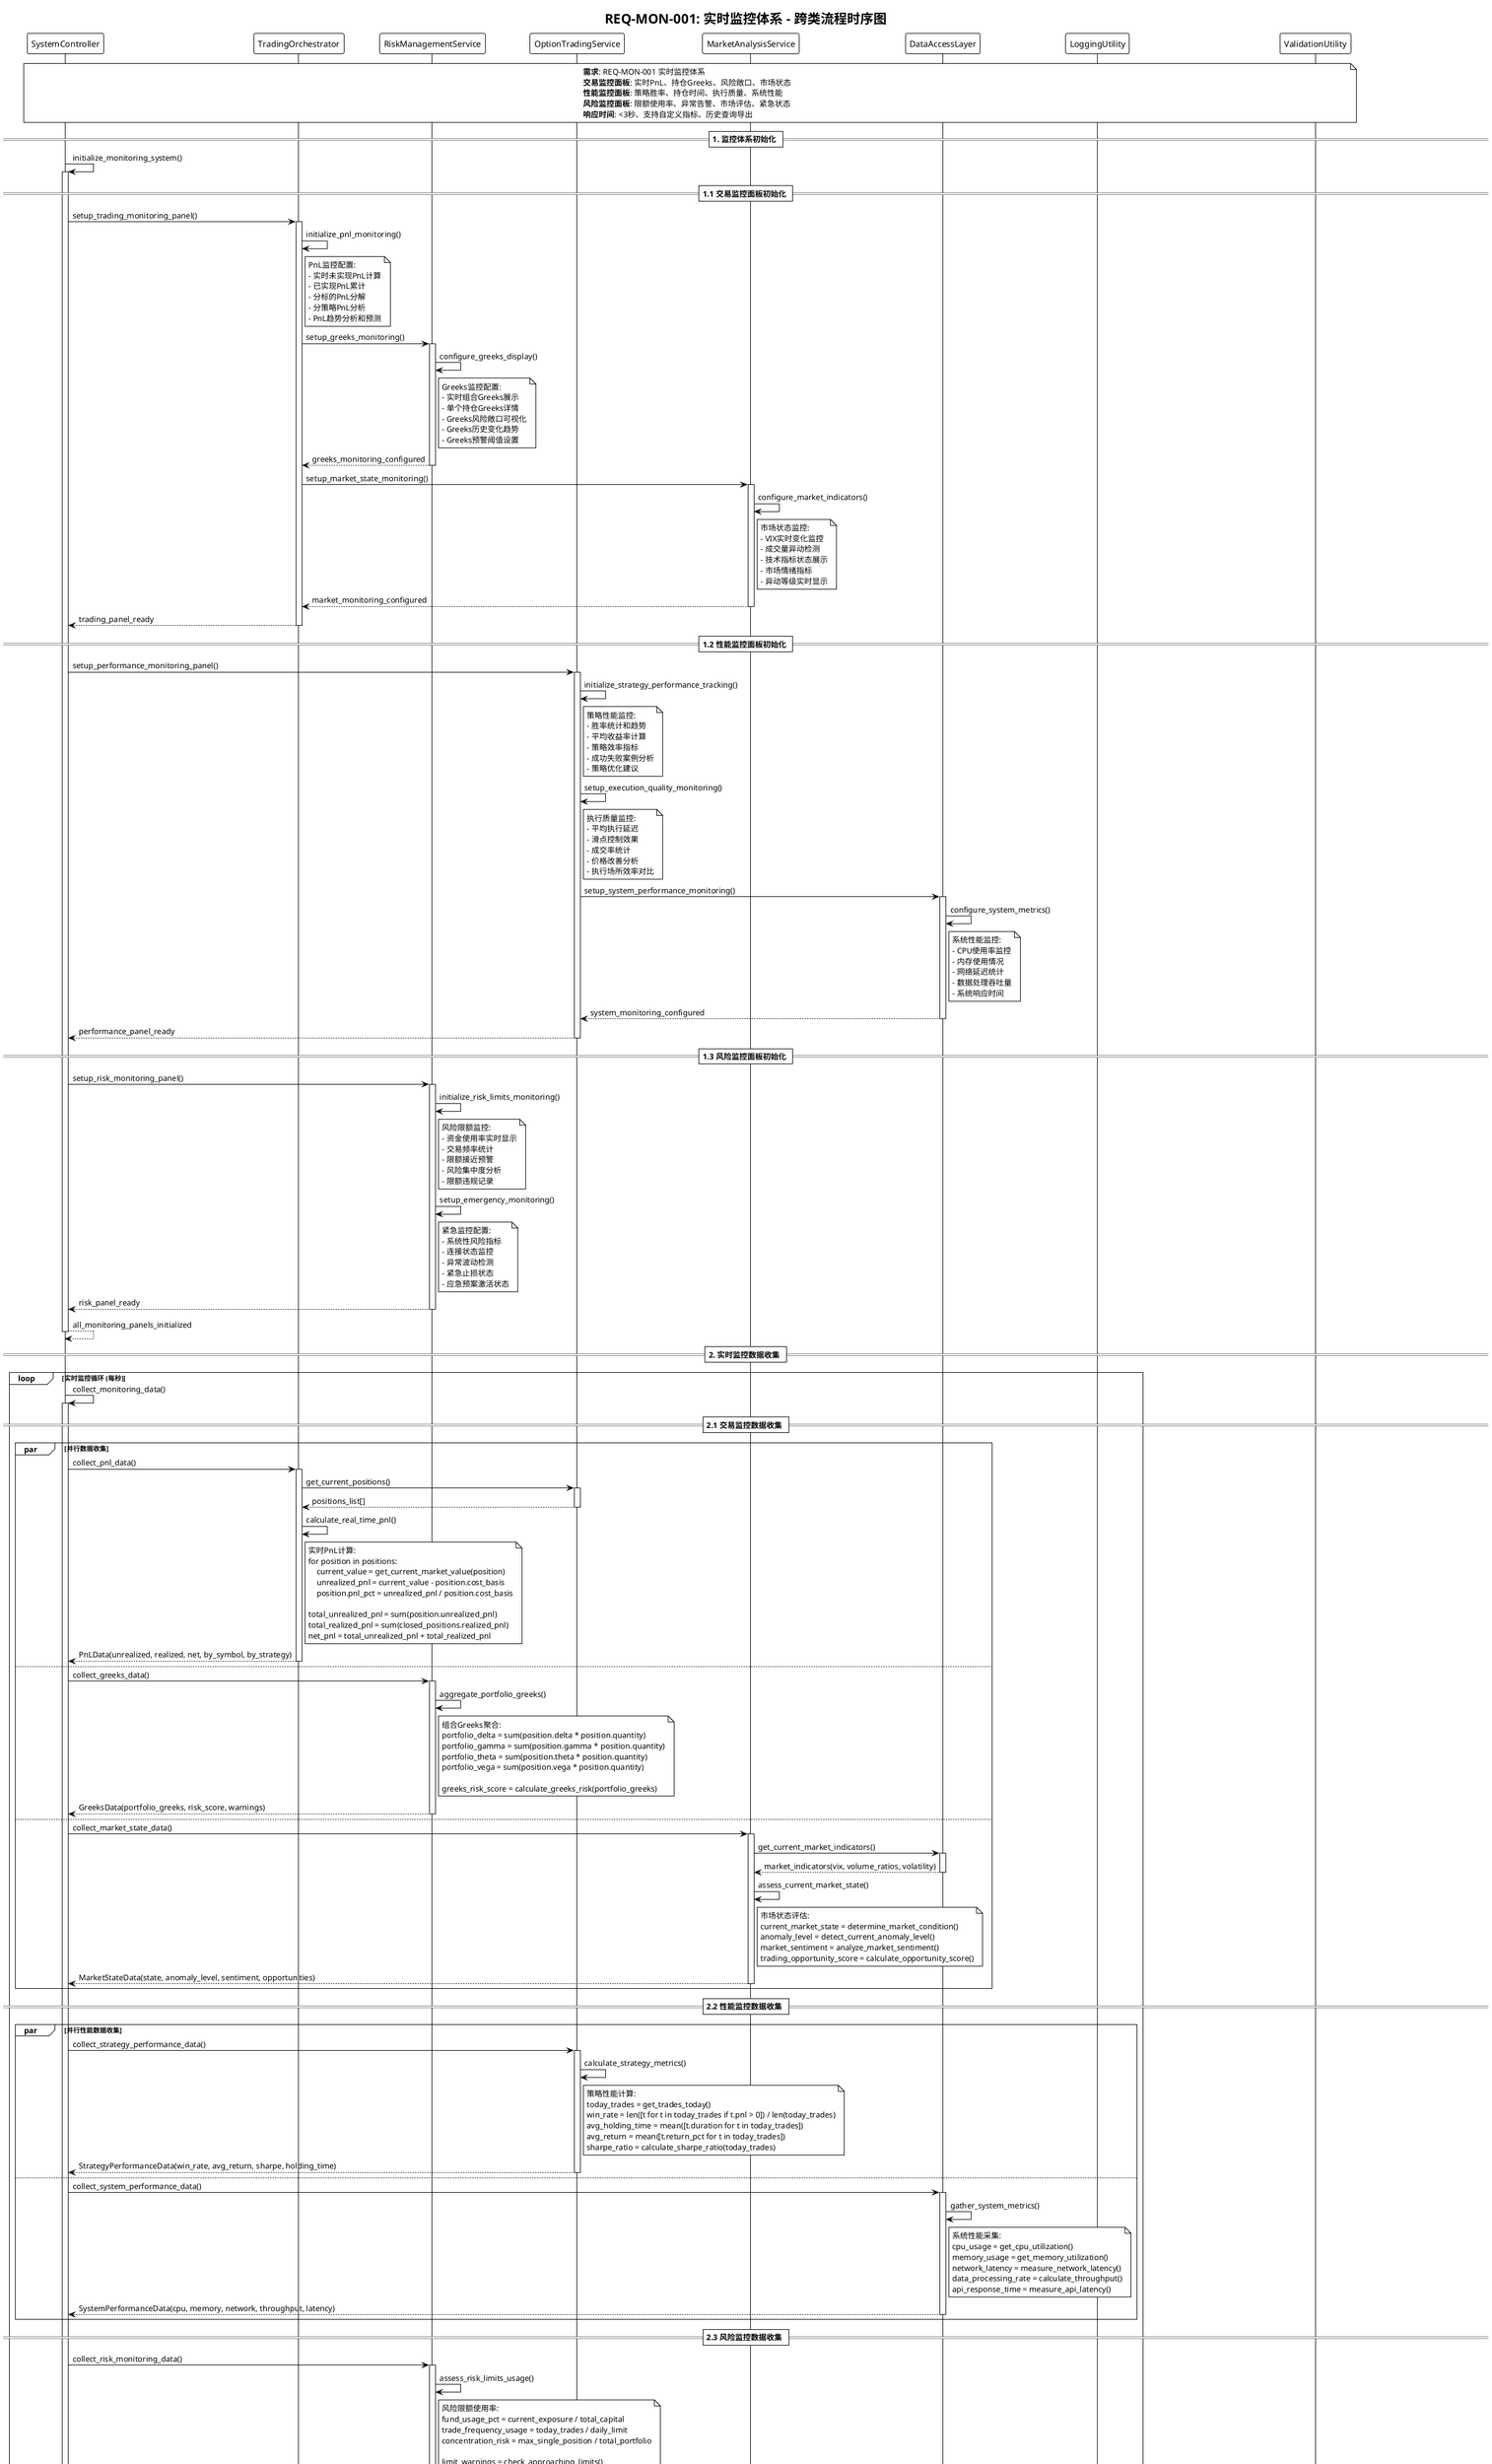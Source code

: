 @startuml REQ-MON-001 实时监控体系流程时序图
!theme plain

title REQ-MON-001: 实时监控体系 - 跨类流程时序图

participant "SystemController" as SC
participant "TradingOrchestrator" as TO
participant "RiskManagementService" as RMS
participant "OptionTradingService" as OTS
participant "MarketAnalysisService" as MAS
participant "DataAccessLayer" as DAL
participant "LoggingUtility" as LU
participant "ValidationUtility" as VU

note over SC, VU
  **需求**: REQ-MON-001 实时监控体系
  **交易监控面板**: 实时PnL、持仓Greeks、风险敞口、市场状态
  **性能监控面板**: 策略胜率、持仓时间、执行质量、系统性能
  **风险监控面板**: 限额使用率、异常告警、市场评估、紧急状态
  **响应时间**: <3秒、支持自定义指标、历史查询导出
end note

== 1. 监控体系初始化 ==

SC -> SC: initialize_monitoring_system()
activate SC

== 1.1 交易监控面板初始化 ==

SC -> TO: setup_trading_monitoring_panel()
activate TO

TO -> TO: initialize_pnl_monitoring()
note right TO
  PnL监控配置:
  - 实时未实现PnL计算
  - 已实现PnL累计
  - 分标的PnL分解
  - 分策略PnL分析
  - PnL趋势分析和预测
end note

TO -> RMS: setup_greeks_monitoring()
activate RMS

RMS -> RMS: configure_greeks_display()
note right RMS
  Greeks监控配置:
  - 实时组合Greeks展示
  - 单个持仓Greeks详情
  - Greeks风险敞口可视化
  - Greeks历史变化趋势
  - Greeks预警阈值设置
end note

RMS --> TO: greeks_monitoring_configured
deactivate RMS

TO -> MAS: setup_market_state_monitoring()
activate MAS

MAS -> MAS: configure_market_indicators()
note right MAS
  市场状态监控:
  - VIX实时变化监控
  - 成交量异动检测
  - 技术指标状态展示
  - 市场情绪指标
  - 异动等级实时显示
end note

MAS --> TO: market_monitoring_configured
deactivate MAS

TO --> SC: trading_panel_ready
deactivate TO

== 1.2 性能监控面板初始化 ==

SC -> OTS: setup_performance_monitoring_panel()
activate OTS

OTS -> OTS: initialize_strategy_performance_tracking()
note right OTS
  策略性能监控:
  - 胜率统计和趋势
  - 平均收益率计算
  - 策略效率指标
  - 成功失败案例分析
  - 策略优化建议
end note

OTS -> OTS: setup_execution_quality_monitoring()
note right OTS
  执行质量监控:
  - 平均执行延迟
  - 滑点控制效果
  - 成交率统计
  - 价格改善分析
  - 执行场所效率对比
end note

OTS -> DAL: setup_system_performance_monitoring()
activate DAL

DAL -> DAL: configure_system_metrics()
note right DAL
  系统性能监控:
  - CPU使用率监控
  - 内存使用情况
  - 网络延迟统计
  - 数据处理吞吐量
  - 系统响应时间
end note

DAL --> OTS: system_monitoring_configured
deactivate DAL

OTS --> SC: performance_panel_ready
deactivate OTS

== 1.3 风险监控面板初始化 ==

SC -> RMS: setup_risk_monitoring_panel()
activate RMS

RMS -> RMS: initialize_risk_limits_monitoring()
note right RMS
  风险限额监控:
  - 资金使用率实时显示
  - 交易频率统计
  - 限额接近预警
  - 风险集中度分析
  - 限额违规记录
end note

RMS -> RMS: setup_emergency_monitoring()
note right RMS
  紧急监控配置:
  - 系统性风险指标
  - 连接状态监控
  - 异常波动检测
  - 紧急止损状态
  - 应急预案激活状态
end note

RMS --> SC: risk_panel_ready
deactivate RMS

SC --> SC: all_monitoring_panels_initialized
deactivate SC

== 2. 实时监控数据收集 ==

loop 实时监控循环 (每秒)
    SC -> SC: collect_monitoring_data()
    activate SC
    
    == 2.1 交易监控数据收集 ==
    
    par 并行数据收集
        SC -> TO: collect_pnl_data()
        activate TO
        
        TO -> OTS: get_current_positions()
        activate OTS
        OTS --> TO: positions_list[]
        deactivate OTS
        
        TO -> TO: calculate_real_time_pnl()
        note right TO
          实时PnL计算:
          for position in positions:
              current_value = get_current_market_value(position)
              unrealized_pnl = current_value - position.cost_basis
              position.pnl_pct = unrealized_pnl / position.cost_basis
          
          total_unrealized_pnl = sum(position.unrealized_pnl)
          total_realized_pnl = sum(closed_positions.realized_pnl)
          net_pnl = total_unrealized_pnl + total_realized_pnl
        end note
        
        TO --> SC: PnLData(unrealized, realized, net, by_symbol, by_strategy)
        deactivate TO

    also
        SC -> RMS: collect_greeks_data()
        activate RMS
        
        RMS -> RMS: aggregate_portfolio_greeks()
        note right RMS
          组合Greeks聚合:
          portfolio_delta = sum(position.delta * position.quantity)
          portfolio_gamma = sum(position.gamma * position.quantity)
          portfolio_theta = sum(position.theta * position.quantity)
          portfolio_vega = sum(position.vega * position.quantity)
          
          greeks_risk_score = calculate_greeks_risk(portfolio_greeks)
        end note
        
        RMS --> SC: GreeksData(portfolio_greeks, risk_score, warnings)
        deactivate RMS

    also
        SC -> MAS: collect_market_state_data()
        activate MAS
        
        MAS -> DAL: get_current_market_indicators()
        activate DAL
        DAL --> MAS: market_indicators(vix, volume_ratios, volatility)
        deactivate DAL
        
        MAS -> MAS: assess_current_market_state()
        note right MAS
          市场状态评估:
          current_market_state = determine_market_condition()
          anomaly_level = detect_current_anomaly_level()
          market_sentiment = analyze_market_sentiment()
          trading_opportunity_score = calculate_opportunity_score()
        end note
        
        MAS --> SC: MarketStateData(state, anomaly_level, sentiment, opportunities)
        deactivate MAS
    end
    
    == 2.2 性能监控数据收集 ==
    
    par 并行性能数据收集
        SC -> OTS: collect_strategy_performance_data()
        activate OTS
        
        OTS -> OTS: calculate_strategy_metrics()
        note right OTS
          策略性能计算:
          today_trades = get_trades_today()
          win_rate = len([t for t in today_trades if t.pnl > 0]) / len(today_trades)
          avg_holding_time = mean([t.duration for t in today_trades])
          avg_return = mean([t.return_pct for t in today_trades])
          sharpe_ratio = calculate_sharpe_ratio(today_trades)
        end note
        
        OTS --> SC: StrategyPerformanceData(win_rate, avg_return, sharpe, holding_time)
        deactivate OTS

    also
        SC -> DAL: collect_system_performance_data()
        activate DAL
        
        DAL -> DAL: gather_system_metrics()
        note right DAL
          系统性能采集:
          cpu_usage = get_cpu_utilization()
          memory_usage = get_memory_utilization()
          network_latency = measure_network_latency()
          data_processing_rate = calculate_throughput()
          api_response_time = measure_api_latency()
        end note
        
        DAL --> SC: SystemPerformanceData(cpu, memory, network, throughput, latency)
        deactivate DAL
    end
    
    == 2.3 风险监控数据收集 ==
    
    SC -> RMS: collect_risk_monitoring_data()
    activate RMS
    
    RMS -> RMS: assess_risk_limits_usage()
    note right RMS
      风险限额使用率:
      fund_usage_pct = current_exposure / total_capital
      trade_frequency_usage = today_trades / daily_limit
      concentration_risk = max_single_position / total_portfolio
      
      limit_warnings = check_approaching_limits()
      limit_violations = check_limit_breaches()
    end note
    
    RMS -> RMS: detect_risk_anomalies()
    note right RMS
      风险异常检测:
      portfolio_volatility_spike = detect_volatility_increase()
      correlation_breakdown = detect_correlation_anomalies()
      liquidity_deterioration = assess_liquidity_quality()
      
      emergency_conditions = evaluate_emergency_triggers()
    end note
    
    RMS --> SC: RiskMonitoringData(limits_usage, warnings, violations, emergencies)
    deactivate RMS
    
    deactivate SC
end

== 3. 监控面板数据更新 ==

SC -> SC: update_monitoring_panels(collected_data)
activate SC

== 3.1 交易监控面板更新 ==

SC -> SC: update_trading_panel()
note right SC
  交易面板更新:
  - PnL实时数字和图表更新
  - Greeks风险敞口仪表盘
  - 持仓详情表格刷新
  - 市场状态指示灯更新
  - 异动等级显示更新
end note

== 3.2 性能监控面板更新 ==

SC -> SC: update_performance_panel()
note right SC
  性能面板更新:
  - 策略胜率趋势图更新
  - 执行质量指标刷新
  - 系统性能仪表盘更新
  - 历史绩效对比图表
  - 优化建议提示更新
end note

== 3.3 风险监控面板更新 ==

SC -> SC: update_risk_panel()
note right SC
  风险面板更新:
  - 限额使用率进度条
  - 风险告警状态指示
  - 紧急状态控制面板
  - 风险指标趋势图
  - 应急操作按钮状态
end note

deactivate SC

== 4. 监控告警处理 ==

SC -> VU: evaluate_monitoring_alerts(monitoring_data)
activate VU

== 4.1 PnL告警检查 ==

VU -> VU: check_pnl_thresholds()
note right VU
  PnL告警条件:
  - 单日亏损 > 5%
  - 未实现亏损 > 10%
  - 连续亏损 > 3笔
  - 回撤幅度 > 8%
end note

== 4.2 Greeks风险告警检查 ==

VU -> VU: check_greeks_risk_thresholds()
note right VU
  Greeks告警条件:
  - |组合Delta| > 150
  - 组合Gamma > 75
  - 日Theta衰减 > $1500
  - |组合Vega| > $800
end note

== 4.3 系统性能告警检查 ==

VU -> VU: check_system_performance_thresholds()
note right VU
  系统性能告警:
  - CPU使用率 > 80%
  - 内存使用率 > 85%
  - API延迟 > 3秒
  - 数据延迟 > 1秒
end note

== 4.4 风险限额告警检查 ==

VU -> VU: check_risk_limit_thresholds()
note right VU
  风险限额告警:
  - 资金使用率 > 90%
  - 交易频率接近限额
  - 集中度风险 > 阈值
  - 任何限额违规
end note

alt 发现告警条件
    VU -> LU: generate_monitoring_alert(alert_type, severity, details)
    activate LU
    
    LU -> LU: log_alert_details()
    LU -> LU: send_immediate_notification()
    note right LU
      告警通知:
      - 控制台弹窗提示
      - 邮件通知发送
      - 短信紧急通知
      - 系统日志记录
    end note
    
    LU --> VU: alert_notification_sent
    deactivate LU
    
    VU -> SC: trigger_alert_response(alert_info)
    activate SC
    
    alt 严重告警
        SC -> RMS: initiate_emergency_procedures(alert_info)
        activate RMS
        RMS -> RMS: execute_emergency_risk_control()
        RMS --> SC: emergency_response_activated
        deactivate RMS
        
    else 一般告警
        SC -> SC: log_alert_and_continue_monitoring()
    end
    
    deactivate SC

else 无告警条件
    VU -> VU: continue_normal_monitoring()
end

VU --> SC: alert_evaluation_complete
deactivate VU

== 5. 自定义监控指标 ==

SC -> SC: support_custom_monitoring_metrics()
activate SC

SC -> VU: validate_custom_metric_definition(metric_config)
activate VU

VU -> VU: check_metric_feasibility()
note right VU
  自定义指标验证:
  - 数据源可用性确认
  - 计算逻辑有效性检查
  - 性能影响评估
  - 安全性验证
end note

alt 自定义指标有效
    VU --> SC: custom_metric_approved(metric_definition)
    
    SC -> SC: implement_custom_metric(metric_definition)
    note right SC
      自定义指标实现:
      - 添加数据收集逻辑
      - 集成计算算法
      - 更新显示界面
      - 配置告警规则
    end note
    
else 自定义指标无效
    VU --> SC: custom_metric_rejected(rejection_reason)
end
deactivate VU

deactivate SC

== 6. 历史数据查询和导出 ==

SC -> DAL: handle_historical_data_request(query_params)
activate DAL

DAL -> DAL: validate_query_parameters()
note right DAL
  查询参数验证:
  - 时间范围合理性
  - 数据量限制检查
  - 权限验证
  - 查询复杂度评估
end note

DAL -> DAL: execute_historical_query()
note right DAL
  历史数据查询:
  - 优化查询性能
  - 分页结果处理
  - 数据聚合计算
  - 格式化输出结果
end note

DAL -> DAL: prepare_export_data(export_format)
note right DAL
  数据导出准备:
  - CSV格式导出
  - Excel格式导出
  - JSON格式导出
  - PDF报告生成
end note

DAL --> SC: HistoricalDataResult(data, export_file, query_stats)
deactivate DAL

== 7. 监控系统性能优化 ==

SC -> VU: optimize_monitoring_performance()
activate VU

VU -> VU: analyze_monitoring_overhead()
note right VU
  监控性能分析:
  - 数据收集成本分析
  - 界面更新频率优化
  - 缓存策略改进
  - 查询效率提升
end note

VU -> VU: implement_performance_improvements()
note right VU
  性能优化实施:
  - 智能数据采样
  - 增量更新机制
  - 异步处理优化
  - 内存使用优化
end note

VU --> SC: monitoring_performance_optimized
deactivate VU

note over SC, VU
  **验收标准**:
  ✓ 监控面板响应时间<3秒
  ✓ 支持自定义监控指标
  ✓ 告警及时性和准确性
  ✓ 历史数据查询和导出
end note

@enduml
